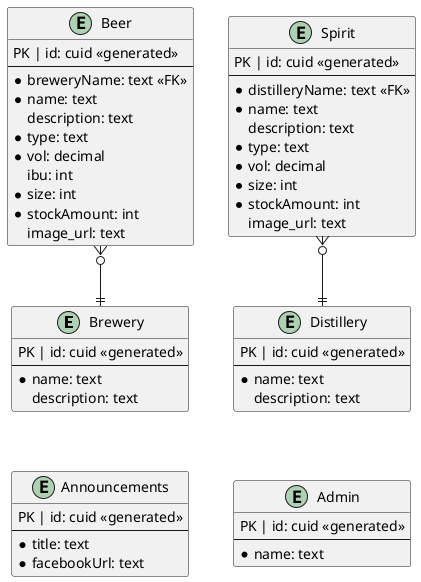 @startuml er_diagram

entity Brewery {
    PK | id: cuid <<generated>>
    --
    * name: text
    description: text
}

entity Beer {
    PK | id: cuid <<generated>>
    --
    * breweryName: text <<FK>>
    * name: text
    description: text
    * type: text
    * vol: decimal
    ibu: int
    * size: int
    * stockAmount: int
    image_url: text
}

entity Distillery {
    PK | id: cuid <<generated>>
    --
    * name: text
    description: text
}

entity Spirit {
    PK | id: cuid <<generated>>
    --
    * distilleryName: text <<FK>>
    * name: text
    description: text
    * type: text
    * vol: decimal
    * size: int
    * stockAmount: int
    image_url: text
}

entity Announcements {
    PK | id: cuid <<generated>>
    --
    * title: text
    * facebookUrl: text
}

entity Admin {
    PK | id: cuid <<generated>>
    --
    * name: text
}

Beer }o--|| Brewery
Spirit }o--|| Distillery

Brewery -[hidden]down-> Announcements
Distillery -[hidden]down-> Admin

@enduml